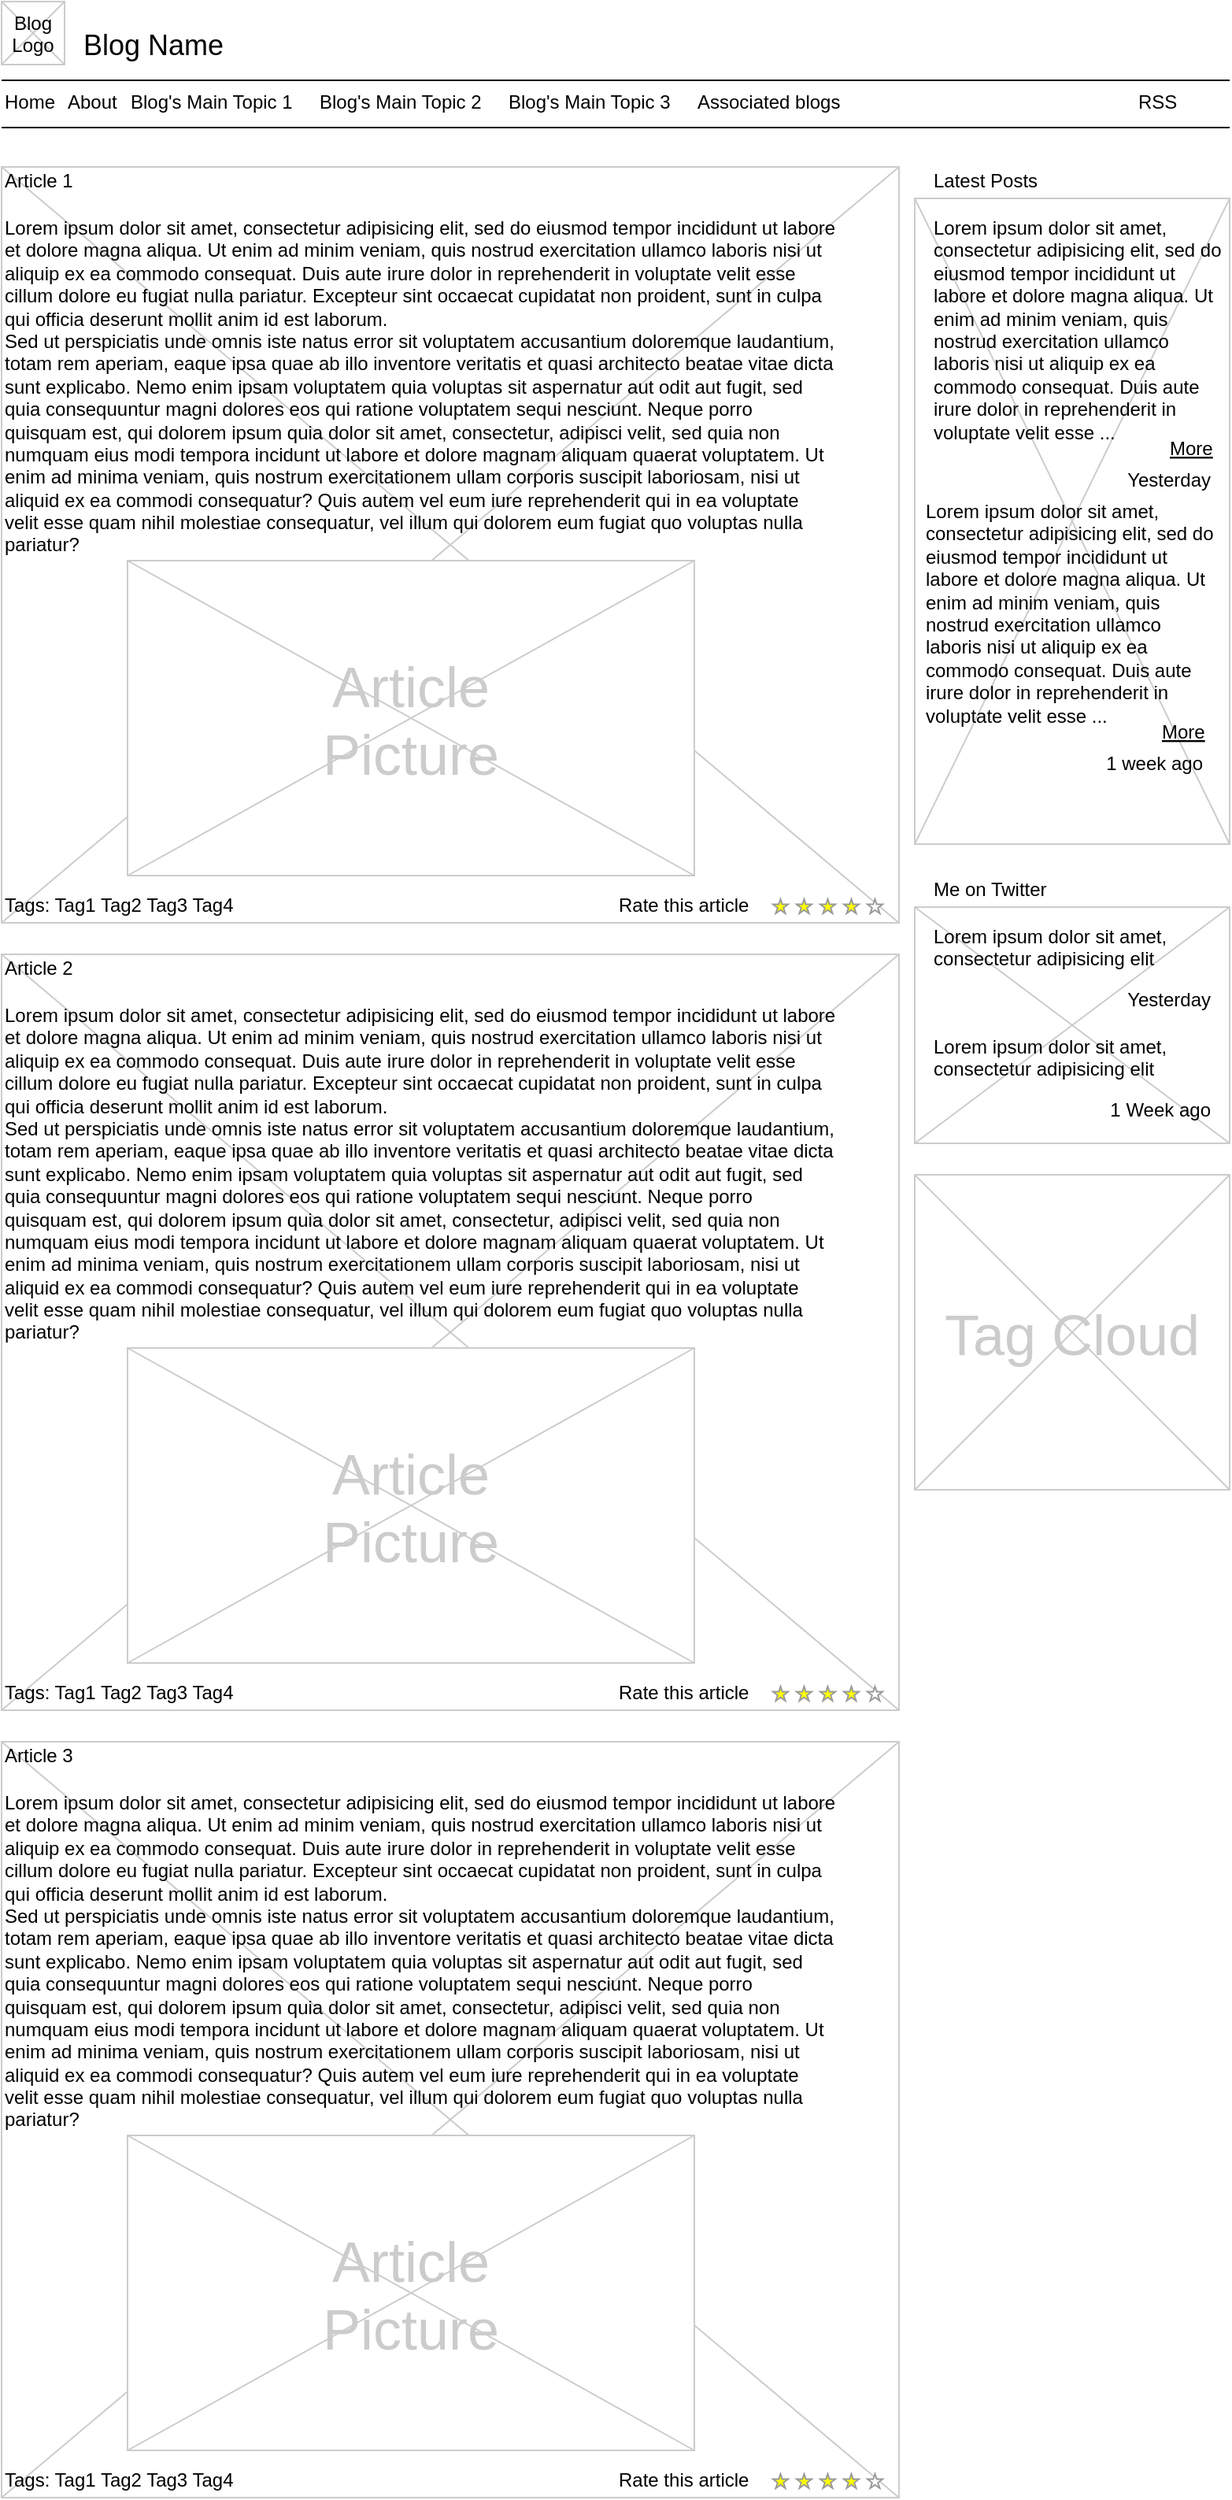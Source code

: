 <mxfile version="14.0.0" type="github" pages="5">
  <diagram name="General" id="f1b7ffb7-ca1e-a977-7cf5-a751b3c06c05">
    <mxGraphModel dx="1422" dy="761" grid="1" gridSize="10" guides="1" tooltips="1" connect="1" arrows="1" fold="1" page="1" pageScale="1" pageWidth="826" pageHeight="1169" background="#ffffff" math="0" shadow="0">
      <root>
        <mxCell id="0" />
        <mxCell id="1" parent="0" />
        <mxCell id="14" value="" style="verticalLabelPosition=bottom;verticalAlign=top;strokeWidth=1;shape=mxgraph.mockup.graphics.iconGrid;strokeColor=#CCCCCC;gridSize=1,1;" parent="1" vertex="1">
          <mxGeometry x="600" y="140" width="200" height="410" as="geometry" />
        </mxCell>
        <mxCell id="13" value="" style="verticalLabelPosition=bottom;verticalAlign=top;strokeWidth=1;shape=mxgraph.mockup.graphics.iconGrid;strokeColor=#CCCCCC;gridSize=1,1;" parent="1" vertex="1">
          <mxGeometry x="20" y="120" width="570" height="480" as="geometry" />
        </mxCell>
        <mxCell id="2" value="Blog Name" style="text;spacingTop=-5;fontSize=18;fontStyle=0" parent="1" vertex="1">
          <mxGeometry x="70" y="30" width="230" height="20" as="geometry" />
        </mxCell>
        <mxCell id="3" value="" style="line;strokeWidth=1" parent="1" vertex="1">
          <mxGeometry x="20" y="60" width="780" height="10" as="geometry" />
        </mxCell>
        <mxCell id="4" value="" style="line;strokeWidth=1" parent="1" vertex="1">
          <mxGeometry x="20" y="90" width="780" height="10" as="geometry" />
        </mxCell>
        <mxCell id="5" value="Home" style="text;spacingTop=-5;" parent="1" vertex="1">
          <mxGeometry x="20" y="70.0" width="30" height="20" as="geometry" />
        </mxCell>
        <mxCell id="6" value="About" style="text;spacingTop=-5;" parent="1" vertex="1">
          <mxGeometry x="60.0" y="70.0" width="30" height="20" as="geometry" />
        </mxCell>
        <mxCell id="7" value="Associated blogs" style="text;spacingTop=-5;" parent="1" vertex="1">
          <mxGeometry x="460.0" y="70" width="30" height="20" as="geometry" />
        </mxCell>
        <mxCell id="8" value="Article 1" style="text;spacingTop=-5;" parent="1" vertex="1">
          <mxGeometry x="20" y="120" width="30" height="20" as="geometry" />
        </mxCell>
        <mxCell id="9" value="Lorem ipsum dolor sit amet, consectetur adipisicing elit, sed do eiusmod tempor incididunt ut labore et dolore magna aliqua. Ut enim ad minim veniam, quis nostrud exercitation ullamco laboris nisi ut aliquip ex ea commodo consequat. Duis aute irure dolor in reprehenderit in voluptate velit esse cillum dolore eu fugiat nulla pariatur. Excepteur sint occaecat cupidatat non proident, sunt in culpa qui officia deserunt mollit anim id est laborum.&#xa;Sed ut perspiciatis unde omnis iste natus error sit voluptatem accusantium doloremque laudantium, totam rem aperiam, eaque ipsa quae ab illo inventore veritatis et quasi architecto beatae vitae dicta sunt explicabo. Nemo enim ipsam voluptatem quia voluptas sit aspernatur aut odit aut fugit, sed quia consequuntur magni dolores eos qui ratione voluptatem sequi nesciunt. Neque porro quisquam est, qui dolorem ipsum quia dolor sit amet, consectetur, adipisci velit, sed quia non numquam eius modi tempora incidunt ut labore et dolore magnam aliquam quaerat voluptatem. Ut enim ad minima veniam, quis nostrum exercitationem ullam corporis suscipit laboriosam, nisi ut aliquid ex ea commodi consequatur? Quis autem vel eum iure reprehenderit qui in ea voluptate velit esse quam nihil molestiae consequatur, vel illum qui dolorem eum fugiat quo voluptas nulla pariatur?" style="text;spacingTop=-5;whiteSpace=wrap;align=left" parent="1" vertex="1">
          <mxGeometry x="20" y="150" width="530" height="250" as="geometry" />
        </mxCell>
        <mxCell id="10" value="Latest Posts" style="text;spacingTop=-5;" parent="1" vertex="1">
          <mxGeometry x="610" y="120" width="30" height="20" as="geometry" />
        </mxCell>
        <mxCell id="11" value="RSS" style="text;spacingTop=-5;" parent="1" vertex="1">
          <mxGeometry x="740" y="70.0" width="30" height="20" as="geometry" />
        </mxCell>
        <mxCell id="12" value="Lorem ipsum dolor sit amet, consectetur adipisicing elit, sed do eiusmod tempor incididunt ut labore et dolore magna aliqua. Ut enim ad minim veniam, quis nostrud exercitation ullamco laboris nisi ut aliquip ex ea commodo consequat. Duis aute irure dolor in reprehenderit in voluptate velit esse ..." style="text;spacingTop=-5;whiteSpace=wrap;align=left" parent="1" vertex="1">
          <mxGeometry x="610" y="150" width="190" height="140" as="geometry" />
        </mxCell>
        <mxCell id="15" value="More" style="text;spacingTop=-5;fontStyle=4" parent="1" vertex="1">
          <mxGeometry x="760" y="290" width="30" height="20" as="geometry" />
        </mxCell>
        <mxCell id="16" value="Yesterday" style="text;spacingTop=-5;fontStyle=0;align=right" parent="1" vertex="1">
          <mxGeometry x="760" y="310" width="30" height="20" as="geometry" />
        </mxCell>
        <mxCell id="17" value="Lorem ipsum dolor sit amet, consectetur adipisicing elit, sed do eiusmod tempor incididunt ut labore et dolore magna aliqua. Ut enim ad minim veniam, quis nostrud exercitation ullamco laboris nisi ut aliquip ex ea commodo consequat. Duis aute irure dolor in reprehenderit in voluptate velit esse ..." style="text;spacingTop=-5;whiteSpace=wrap;align=left" parent="1" vertex="1">
          <mxGeometry x="605" y="330" width="190" height="140" as="geometry" />
        </mxCell>
        <mxCell id="18" value="More" style="text;spacingTop=-5;fontStyle=4" parent="1" vertex="1">
          <mxGeometry x="755" y="470" width="30" height="20" as="geometry" />
        </mxCell>
        <mxCell id="19" value="1 week ago" style="text;spacingTop=-5;fontStyle=0;align=right" parent="1" vertex="1">
          <mxGeometry x="755" y="490" width="30" height="20" as="geometry" />
        </mxCell>
        <mxCell id="20" value="" style="verticalLabelPosition=bottom;verticalAlign=top;strokeWidth=1;shape=mxgraph.mockup.graphics.iconGrid;strokeColor=#CCCCCC;gridSize=1,1;" parent="1" vertex="1">
          <mxGeometry x="20" y="15" width="40" height="40" as="geometry" />
        </mxCell>
        <mxCell id="21" value="Blog &#xa;Logo" style="text;spacingTop=-5;align=center" parent="1" vertex="1">
          <mxGeometry x="20" y="20" width="40" height="40" as="geometry" />
        </mxCell>
        <mxCell id="22" value="Blog&#39;s Main Topic 1" style="text;spacingTop=-5;" parent="1" vertex="1">
          <mxGeometry x="100.0" y="70.0" width="30" height="20" as="geometry" />
        </mxCell>
        <mxCell id="23" value="Blog&#39;s Main Topic 2" style="text;spacingTop=-5;" parent="1" vertex="1">
          <mxGeometry x="220.0" y="70.0" width="30" height="20" as="geometry" />
        </mxCell>
        <mxCell id="24" value="Blog&#39;s Main Topic 3" style="text;spacingTop=-5;" parent="1" vertex="1">
          <mxGeometry x="340" y="70.0" width="30" height="20" as="geometry" />
        </mxCell>
        <mxCell id="25" value="" style="verticalLabelPosition=bottom;verticalAlign=top;strokeWidth=1;shape=mxgraph.mockup.graphics.iconGrid;strokeColor=#CCCCCC;gridSize=1,1;" parent="1" vertex="1">
          <mxGeometry x="100" y="370" width="360" height="200" as="geometry" />
        </mxCell>
        <mxCell id="26" value="Article&#xa;Picture" style="text;spacingTop=-5;align=center;verticalAlign=middle;fontSize=36;fontColor=#CCCCCC" parent="1" vertex="1">
          <mxGeometry x="100" y="370" width="360" height="200" as="geometry" />
        </mxCell>
        <mxCell id="27" value="" style="verticalLabelPosition=bottom;verticalAlign=top;strokeWidth=1;shape=mxgraph.mockup.graphics.iconGrid;strokeColor=#CCCCCC;gridSize=1,1;" parent="1" vertex="1">
          <mxGeometry x="20" y="620" width="570" height="480" as="geometry" />
        </mxCell>
        <mxCell id="28" value="Article 2" style="text;spacingTop=-5;" parent="1" vertex="1">
          <mxGeometry x="20" y="620" width="30" height="20" as="geometry" />
        </mxCell>
        <mxCell id="29" value="Lorem ipsum dolor sit amet, consectetur adipisicing elit, sed do eiusmod tempor incididunt ut labore et dolore magna aliqua. Ut enim ad minim veniam, quis nostrud exercitation ullamco laboris nisi ut aliquip ex ea commodo consequat. Duis aute irure dolor in reprehenderit in voluptate velit esse cillum dolore eu fugiat nulla pariatur. Excepteur sint occaecat cupidatat non proident, sunt in culpa qui officia deserunt mollit anim id est laborum.&#xa;Sed ut perspiciatis unde omnis iste natus error sit voluptatem accusantium doloremque laudantium, totam rem aperiam, eaque ipsa quae ab illo inventore veritatis et quasi architecto beatae vitae dicta sunt explicabo. Nemo enim ipsam voluptatem quia voluptas sit aspernatur aut odit aut fugit, sed quia consequuntur magni dolores eos qui ratione voluptatem sequi nesciunt. Neque porro quisquam est, qui dolorem ipsum quia dolor sit amet, consectetur, adipisci velit, sed quia non numquam eius modi tempora incidunt ut labore et dolore magnam aliquam quaerat voluptatem. Ut enim ad minima veniam, quis nostrum exercitationem ullam corporis suscipit laboriosam, nisi ut aliquid ex ea commodi consequatur? Quis autem vel eum iure reprehenderit qui in ea voluptate velit esse quam nihil molestiae consequatur, vel illum qui dolorem eum fugiat quo voluptas nulla pariatur?" style="text;spacingTop=-5;whiteSpace=wrap;align=left" parent="1" vertex="1">
          <mxGeometry x="20" y="650" width="530" height="250" as="geometry" />
        </mxCell>
        <mxCell id="30" value="" style="verticalLabelPosition=bottom;verticalAlign=top;strokeWidth=1;shape=mxgraph.mockup.graphics.iconGrid;strokeColor=#CCCCCC;gridSize=1,1;" parent="1" vertex="1">
          <mxGeometry x="100" y="870" width="360" height="200" as="geometry" />
        </mxCell>
        <mxCell id="31" value="Article&#xa;Picture" style="text;spacingTop=-5;align=center;verticalAlign=middle;fontSize=36;fontColor=#CCCCCC" parent="1" vertex="1">
          <mxGeometry x="100" y="870" width="360" height="200" as="geometry" />
        </mxCell>
        <mxCell id="32" value="" style="verticalLabelPosition=bottom;verticalAlign=top;strokeWidth=1;shape=mxgraph.mockup.graphics.iconGrid;strokeColor=#CCCCCC;gridSize=1,1;" parent="1" vertex="1">
          <mxGeometry x="20" y="1120" width="570" height="480" as="geometry" />
        </mxCell>
        <mxCell id="33" value="Article 3" style="text;spacingTop=-5;" parent="1" vertex="1">
          <mxGeometry x="20" y="1120" width="30" height="20" as="geometry" />
        </mxCell>
        <mxCell id="34" value="Lorem ipsum dolor sit amet, consectetur adipisicing elit, sed do eiusmod tempor incididunt ut labore et dolore magna aliqua. Ut enim ad minim veniam, quis nostrud exercitation ullamco laboris nisi ut aliquip ex ea commodo consequat. Duis aute irure dolor in reprehenderit in voluptate velit esse cillum dolore eu fugiat nulla pariatur. Excepteur sint occaecat cupidatat non proident, sunt in culpa qui officia deserunt mollit anim id est laborum.&#xa;Sed ut perspiciatis unde omnis iste natus error sit voluptatem accusantium doloremque laudantium, totam rem aperiam, eaque ipsa quae ab illo inventore veritatis et quasi architecto beatae vitae dicta sunt explicabo. Nemo enim ipsam voluptatem quia voluptas sit aspernatur aut odit aut fugit, sed quia consequuntur magni dolores eos qui ratione voluptatem sequi nesciunt. Neque porro quisquam est, qui dolorem ipsum quia dolor sit amet, consectetur, adipisci velit, sed quia non numquam eius modi tempora incidunt ut labore et dolore magnam aliquam quaerat voluptatem. Ut enim ad minima veniam, quis nostrum exercitationem ullam corporis suscipit laboriosam, nisi ut aliquid ex ea commodi consequatur? Quis autem vel eum iure reprehenderit qui in ea voluptate velit esse quam nihil molestiae consequatur, vel illum qui dolorem eum fugiat quo voluptas nulla pariatur?" style="text;spacingTop=-5;whiteSpace=wrap;align=left" parent="1" vertex="1">
          <mxGeometry x="20" y="1150" width="530" height="250" as="geometry" />
        </mxCell>
        <mxCell id="35" value="" style="verticalLabelPosition=bottom;verticalAlign=top;strokeWidth=1;shape=mxgraph.mockup.graphics.iconGrid;strokeColor=#CCCCCC;gridSize=1,1;" parent="1" vertex="1">
          <mxGeometry x="100" y="1370" width="360" height="200" as="geometry" />
        </mxCell>
        <mxCell id="36" value="Article&#xa;Picture" style="text;spacingTop=-5;align=center;verticalAlign=middle;fontSize=36;fontColor=#CCCCCC" parent="1" vertex="1">
          <mxGeometry x="100" y="1370" width="360" height="200" as="geometry" />
        </mxCell>
        <mxCell id="37" value="" style="verticalLabelPosition=bottom;verticalAlign=top;strokeWidth=1;shape=mxgraph.mockup.misc.rating;strokeColor=#999999;fillColor=#ffff00;emptyFillColor=#ffffff;grade=4;ratingScale=5;ratingStyle=star;" parent="1" vertex="1">
          <mxGeometry x="510.0" y="585.0" width="77.5" height="10" as="geometry" />
        </mxCell>
        <mxCell id="38" value="Rate this article" style="text;spacingTop=-5;" parent="1" vertex="1">
          <mxGeometry x="410.0" y="580.0" width="30" height="20" as="geometry" />
        </mxCell>
        <mxCell id="41" value="" style="verticalLabelPosition=bottom;verticalAlign=top;strokeWidth=1;shape=mxgraph.mockup.misc.rating;strokeColor=#999999;fillColor=#ffff00;emptyFillColor=#ffffff;grade=4;ratingScale=5;ratingStyle=star;" parent="1" vertex="1">
          <mxGeometry x="510.0" y="1085" width="77.5" height="10" as="geometry" />
        </mxCell>
        <mxCell id="42" value="Rate this article" style="text;spacingTop=-5;" parent="1" vertex="1">
          <mxGeometry x="410.0" y="1080" width="30" height="20" as="geometry" />
        </mxCell>
        <mxCell id="43" value="" style="verticalLabelPosition=bottom;verticalAlign=top;strokeWidth=1;shape=mxgraph.mockup.misc.rating;strokeColor=#999999;fillColor=#ffff00;emptyFillColor=#ffffff;grade=4;ratingScale=5;ratingStyle=star;" parent="1" vertex="1">
          <mxGeometry x="510.0" y="1585.0" width="77.5" height="10" as="geometry" />
        </mxCell>
        <mxCell id="44" value="Rate this article" style="text;spacingTop=-5;" parent="1" vertex="1">
          <mxGeometry x="410.0" y="1580.0" width="30" height="20" as="geometry" />
        </mxCell>
        <mxCell id="47" value="Tags: Tag1 Tag2 Tag3 Tag4" style="text;spacingTop=-5;" parent="1" vertex="1">
          <mxGeometry x="20" y="580.0" width="210" height="20" as="geometry" />
        </mxCell>
        <mxCell id="48" value="Tags: Tag1 Tag2 Tag3 Tag4" style="text;spacingTop=-5;" parent="1" vertex="1">
          <mxGeometry x="20" y="1080" width="210" height="20" as="geometry" />
        </mxCell>
        <mxCell id="49" value="Tags: Tag1 Tag2 Tag3 Tag4" style="text;spacingTop=-5;" parent="1" vertex="1">
          <mxGeometry x="20" y="1580.0" width="210" height="20" as="geometry" />
        </mxCell>
        <mxCell id="50" value="" style="verticalLabelPosition=bottom;verticalAlign=top;strokeWidth=1;shape=mxgraph.mockup.graphics.iconGrid;strokeColor=#CCCCCC;gridSize=1,1;" parent="1" vertex="1">
          <mxGeometry x="600" y="590" width="200" height="150" as="geometry" />
        </mxCell>
        <mxCell id="51" value="Me on Twitter" style="text;spacingTop=-5;" parent="1" vertex="1">
          <mxGeometry x="610" y="570" width="30" height="20" as="geometry" />
        </mxCell>
        <mxCell id="52" value="Lorem ipsum dolor sit amet, consectetur adipisicing elit" style="text;spacingTop=-5;whiteSpace=wrap;align=left" parent="1" vertex="1">
          <mxGeometry x="610" y="600" width="190" height="40" as="geometry" />
        </mxCell>
        <mxCell id="54" value="Yesterday" style="text;spacingTop=-5;fontStyle=0;align=right" parent="1" vertex="1">
          <mxGeometry x="760" y="640" width="30" height="20" as="geometry" />
        </mxCell>
        <mxCell id="58" value="" style="verticalLabelPosition=bottom;verticalAlign=top;strokeWidth=1;shape=mxgraph.mockup.graphics.iconGrid;strokeColor=#CCCCCC;gridSize=1,1;" parent="1" vertex="1">
          <mxGeometry x="600" y="760" width="200" height="200" as="geometry" />
        </mxCell>
        <mxCell id="59" value="Tag Cloud" style="text;spacingTop=-5;align=center;verticalAlign=middle;fontSize=36;fontColor=#CCCCCC" parent="1" vertex="1">
          <mxGeometry x="600" y="760" width="200" height="200" as="geometry" />
        </mxCell>
        <mxCell id="60" value="Lorem ipsum dolor sit amet, consectetur adipisicing elit" style="text;spacingTop=-5;whiteSpace=wrap;align=left" parent="1" vertex="1">
          <mxGeometry x="610" y="670" width="190" height="40" as="geometry" />
        </mxCell>
        <mxCell id="61" value="1 Week ago" style="text;spacingTop=-5;fontStyle=0;align=right" parent="1" vertex="1">
          <mxGeometry x="760" y="710" width="30" height="20" as="geometry" />
        </mxCell>
      </root>
    </mxGraphModel>
  </diagram>
  <diagram id="sHMhRaZuMe2PTXNjNCH-" name="Login">
    <mxGraphModel dx="1422" dy="761" grid="1" gridSize="10" guides="1" tooltips="1" connect="1" arrows="1" fold="1" page="1" pageScale="1" pageWidth="1100" pageHeight="850" math="0" shadow="0">
      <root>
        <mxCell id="W66Et58JhlUbqkik4U2i-0" />
        <mxCell id="W66Et58JhlUbqkik4U2i-1" parent="W66Et58JhlUbqkik4U2i-0" />
        <mxCell id="W66Et58JhlUbqkik4U2i-2" value="Login" style="strokeWidth=1;shadow=0;dashed=0;align=center;html=1;shape=mxgraph.mockup.containers.window;align=left;verticalAlign=top;spacingLeft=8;strokeColor2=#008cff;strokeColor3=#c4c4c4;fontColor=#666666;mainText=;fontSize=17;labelBackgroundColor=none;" vertex="1" parent="W66Et58JhlUbqkik4U2i-1">
          <mxGeometry x="270" y="200" width="550" height="440" as="geometry" />
        </mxCell>
        <mxCell id="W66Et58JhlUbqkik4U2i-3" value="" style="strokeWidth=1;shadow=0;dashed=0;align=center;html=1;shape=mxgraph.mockup.forms.rrect;rSize=0;strokeColor=#999999;fillColor=#ffffff;" vertex="1" parent="W66Et58JhlUbqkik4U2i-1">
          <mxGeometry x="450" y="275" width="200" height="300" as="geometry" />
        </mxCell>
        <mxCell id="W66Et58JhlUbqkik4U2i-4" value="Sign In" style="strokeWidth=1;shadow=0;dashed=0;align=center;html=1;shape=mxgraph.mockup.forms.anchor;fontSize=12;fontColor=#666666;align=left;resizeWidth=1;spacingLeft=0;" vertex="1" parent="W66Et58JhlUbqkik4U2i-3">
          <mxGeometry width="100" height="20" relative="1" as="geometry">
            <mxPoint x="10" y="10" as="offset" />
          </mxGeometry>
        </mxCell>
        <mxCell id="W66Et58JhlUbqkik4U2i-5" value="" style="shape=line;strokeColor=#ddeeff;strokeWidth=2;html=1;resizeWidth=1;" vertex="1" parent="W66Et58JhlUbqkik4U2i-3">
          <mxGeometry width="180" height="10" relative="1" as="geometry">
            <mxPoint x="10" y="30" as="offset" />
          </mxGeometry>
        </mxCell>
        <mxCell id="W66Et58JhlUbqkik4U2i-6" value="User Name:" style="strokeWidth=1;shadow=0;dashed=0;align=center;html=1;shape=mxgraph.mockup.forms.anchor;fontSize=12;fontColor=#666666;align=left;resizeWidth=1;spacingLeft=0;" vertex="1" parent="W66Et58JhlUbqkik4U2i-3">
          <mxGeometry width="100" height="20" relative="1" as="geometry">
            <mxPoint x="10" y="40" as="offset" />
          </mxGeometry>
        </mxCell>
        <mxCell id="W66Et58JhlUbqkik4U2i-7" value="johndoe" style="strokeWidth=1;shadow=0;dashed=0;align=center;html=1;shape=mxgraph.mockup.forms.rrect;rSize=0;strokeColor=#999999;fontColor=#666666;align=left;spacingLeft=5;resizeWidth=1;" vertex="1" parent="W66Et58JhlUbqkik4U2i-3">
          <mxGeometry width="150" height="25" relative="1" as="geometry">
            <mxPoint x="10" y="60" as="offset" />
          </mxGeometry>
        </mxCell>
        <mxCell id="W66Et58JhlUbqkik4U2i-8" value="Password:" style="strokeWidth=1;shadow=0;dashed=0;align=center;html=1;shape=mxgraph.mockup.forms.anchor;fontSize=12;fontColor=#666666;align=left;resizeWidth=1;spacingLeft=0;" vertex="1" parent="W66Et58JhlUbqkik4U2i-3">
          <mxGeometry width="100" height="20" relative="1" as="geometry">
            <mxPoint x="10" y="95" as="offset" />
          </mxGeometry>
        </mxCell>
        <mxCell id="W66Et58JhlUbqkik4U2i-9" value="********" style="strokeWidth=1;shadow=0;dashed=0;align=center;html=1;shape=mxgraph.mockup.forms.rrect;rSize=0;strokeColor=#999999;fontColor=#666666;align=left;spacingLeft=5;resizeWidth=1;" vertex="1" parent="W66Et58JhlUbqkik4U2i-3">
          <mxGeometry width="150" height="25" relative="1" as="geometry">
            <mxPoint x="10" y="115" as="offset" />
          </mxGeometry>
        </mxCell>
        <mxCell id="W66Et58JhlUbqkik4U2i-10" value="SIGN IN" style="strokeWidth=1;shadow=0;dashed=0;align=center;html=1;shape=mxgraph.mockup.forms.rrect;rSize=5;strokeColor=none;fontColor=#ffffff;fillColor=#66bbff;fontSize=16;fontStyle=1;" vertex="1" parent="W66Et58JhlUbqkik4U2i-3">
          <mxGeometry y="1" width="80" height="30" relative="1" as="geometry">
            <mxPoint x="20" y="-150" as="offset" />
          </mxGeometry>
        </mxCell>
        <mxCell id="W66Et58JhlUbqkik4U2i-11" value="Forgot Password?" style="strokeWidth=1;shadow=0;dashed=0;align=center;html=1;shape=mxgraph.mockup.forms.anchor;fontSize=12;fontColor=#9999ff;align=left;spacingLeft=0;fontStyle=4;resizeWidth=1;" vertex="1" parent="W66Et58JhlUbqkik4U2i-3">
          <mxGeometry y="1" width="150" height="20" relative="1" as="geometry">
            <mxPoint x="10" y="-110" as="offset" />
          </mxGeometry>
        </mxCell>
        <mxCell id="W66Et58JhlUbqkik4U2i-12" value="" style="shape=line;strokeColor=#ddeeff;strokeWidth=2;html=1;resizeWidth=1;" vertex="1" parent="W66Et58JhlUbqkik4U2i-3">
          <mxGeometry y="1" width="180" height="10" relative="1" as="geometry">
            <mxPoint x="10" y="-90" as="offset" />
          </mxGeometry>
        </mxCell>
        <mxCell id="W66Et58JhlUbqkik4U2i-13" value="New User" style="strokeWidth=1;shadow=0;dashed=0;align=center;html=1;shape=mxgraph.mockup.forms.anchor;fontSize=12;fontColor=#666666;align=left;spacingLeft=0;resizeWidth=1;" vertex="1" parent="W66Et58JhlUbqkik4U2i-3">
          <mxGeometry y="1" width="150" height="20" relative="1" as="geometry">
            <mxPoint x="10" y="-70" as="offset" />
          </mxGeometry>
        </mxCell>
        <mxCell id="W66Et58JhlUbqkik4U2i-14" value="SIGN UP" style="strokeWidth=1;shadow=0;dashed=0;align=center;html=1;shape=mxgraph.mockup.forms.rrect;rSize=5;strokeColor=none;fontColor=#ffffff;fillColor=#66bbff;fontSize=16;fontStyle=1;" vertex="1" parent="W66Et58JhlUbqkik4U2i-3">
          <mxGeometry y="1" width="80" height="30" relative="1" as="geometry">
            <mxPoint x="20" y="-50" as="offset" />
          </mxGeometry>
        </mxCell>
      </root>
    </mxGraphModel>
  </diagram>
  <diagram id="_82ysogssmFcVFRpUiRG" name="Menu">
    <mxGraphModel dx="2031" dy="1087" grid="1" gridSize="10" guides="1" tooltips="1" connect="1" arrows="1" fold="1" page="1" pageScale="1" pageWidth="850" pageHeight="1100" math="0" shadow="0">
      <root>
        <mxCell id="S-d7XXDx1svY5DcgzMVY-0" />
        <mxCell id="S-d7XXDx1svY5DcgzMVY-1" parent="S-d7XXDx1svY5DcgzMVY-0" />
        <mxCell id="eeBweOvzlbVDFYczEJ34-0" value="" style="verticalLabelPosition=bottom;shadow=0;dashed=0;align=center;html=1;verticalAlign=top;strokeWidth=1;shape=mxgraph.mockup.markup.line;strokeColor=#999999;" vertex="1" parent="S-d7XXDx1svY5DcgzMVY-1">
          <mxGeometry y="30" width="850" height="20" as="geometry" />
        </mxCell>
        <mxCell id="eeBweOvzlbVDFYczEJ34-1" value="" style="verticalLabelPosition=bottom;shadow=0;dashed=0;align=center;html=1;verticalAlign=top;strokeWidth=1;shape=mxgraph.mockup.markup.line;strokeColor=#999999;" vertex="1" parent="S-d7XXDx1svY5DcgzMVY-1">
          <mxGeometry y="70" width="850" height="20" as="geometry" />
        </mxCell>
        <mxCell id="eeBweOvzlbVDFYczEJ34-3" value="Movies" style="shape=rectangle;strokeColor=none;fillColor=none;linkText=;fontSize=17;fontColor=#0000ff;fontStyle=0;html=1;align=center;" vertex="1" parent="S-d7XXDx1svY5DcgzMVY-1">
          <mxGeometry x="50" y="44" width="90" height="30" as="geometry" />
        </mxCell>
        <mxCell id="eeBweOvzlbVDFYczEJ34-4" value="Login" style="shape=rectangle;strokeColor=none;fillColor=none;linkText=;fontSize=17;fontColor=#0000ff;fontStyle=0;html=1;align=center;" vertex="1" parent="S-d7XXDx1svY5DcgzMVY-1">
          <mxGeometry x="730" y="44" width="90" height="30" as="geometry" />
        </mxCell>
        <mxCell id="eeBweOvzlbVDFYczEJ34-5" value="Sign Up" style="shape=rectangle;strokeColor=none;fillColor=none;linkText=;fontSize=17;fontColor=#0000ff;fontStyle=0;html=1;align=center;" vertex="1" parent="S-d7XXDx1svY5DcgzMVY-1">
          <mxGeometry x="650" y="44" width="90" height="30" as="geometry" />
        </mxCell>
        <mxCell id="eeBweOvzlbVDFYczEJ34-6" value="Create&lt;br&gt;Movies" style="strokeWidth=1;shadow=0;dashed=0;align=center;html=1;shape=mxgraph.mockup.buttons.button;strokeColor=#666666;fontColor=#ffffff;mainText=;buttonStyle=round;fontSize=17;fontStyle=1;fillColor=#008cff;whiteSpace=wrap;" vertex="1" parent="S-d7XXDx1svY5DcgzMVY-1">
          <mxGeometry x="100" y="350" width="150" height="130" as="geometry" />
        </mxCell>
        <mxCell id="eeBweOvzlbVDFYczEJ34-7" value="Search &lt;br&gt;Movies" style="strokeWidth=1;shadow=0;dashed=0;align=center;html=1;shape=mxgraph.mockup.buttons.button;strokeColor=#666666;fontColor=#ffffff;mainText=;buttonStyle=round;fontSize=17;fontStyle=1;fillColor=#008cff;whiteSpace=wrap;" vertex="1" parent="S-d7XXDx1svY5DcgzMVY-1">
          <mxGeometry x="364" y="350" width="150" height="130" as="geometry" />
        </mxCell>
        <mxCell id="eeBweOvzlbVDFYczEJ34-8" value="Edit&lt;br&gt;User" style="strokeWidth=1;shadow=0;dashed=0;align=center;html=1;shape=mxgraph.mockup.buttons.button;strokeColor=#666666;fontColor=#ffffff;mainText=;buttonStyle=round;fontSize=17;fontStyle=1;fillColor=#008cff;whiteSpace=wrap;" vertex="1" parent="S-d7XXDx1svY5DcgzMVY-1">
          <mxGeometry x="600" y="350" width="150" height="130" as="geometry" />
        </mxCell>
        <mxCell id="eeBweOvzlbVDFYczEJ34-11" value="Movies" style="text;html=1;strokeColor=none;fillColor=none;align=center;verticalAlign=middle;whiteSpace=wrap;rounded=0;strokeWidth=3;fontSize=39;" vertex="1" parent="S-d7XXDx1svY5DcgzMVY-1">
          <mxGeometry x="355" y="190" width="140" height="60" as="geometry" />
        </mxCell>
      </root>
    </mxGraphModel>
  </diagram>
  <diagram id="3vChpRcUDaJVOzKZNSLh" name="Create Movie">
    <mxGraphModel dx="2370" dy="1268" grid="1" gridSize="10" guides="1" tooltips="1" connect="1" arrows="1" fold="1" page="1" pageScale="1" pageWidth="850" pageHeight="1100" math="0" shadow="0">
      <root>
        <mxCell id="7JHKykV7XnviLONLtlIL-0" />
        <mxCell id="7JHKykV7XnviLONLtlIL-1" parent="7JHKykV7XnviLONLtlIL-0" />
        <mxCell id="NYDI6tP_enoKtF7lThm7-0" value="" style="verticalLabelPosition=bottom;shadow=0;dashed=0;align=center;html=1;verticalAlign=top;strokeWidth=1;shape=mxgraph.mockup.markup.line;strokeColor=#999999;" vertex="1" parent="7JHKykV7XnviLONLtlIL-1">
          <mxGeometry y="30" width="850" height="20" as="geometry" />
        </mxCell>
        <mxCell id="NYDI6tP_enoKtF7lThm7-1" value="" style="verticalLabelPosition=bottom;shadow=0;dashed=0;align=center;html=1;verticalAlign=top;strokeWidth=1;shape=mxgraph.mockup.markup.line;strokeColor=#999999;" vertex="1" parent="7JHKykV7XnviLONLtlIL-1">
          <mxGeometry y="70" width="850" height="20" as="geometry" />
        </mxCell>
        <mxCell id="NYDI6tP_enoKtF7lThm7-2" value="Movies" style="shape=rectangle;strokeColor=none;fillColor=none;linkText=;fontSize=17;fontColor=#0000ff;fontStyle=0;html=1;align=center;" vertex="1" parent="7JHKykV7XnviLONLtlIL-1">
          <mxGeometry x="50" y="44" width="90" height="30" as="geometry" />
        </mxCell>
        <mxCell id="NYDI6tP_enoKtF7lThm7-3" value="Login" style="shape=rectangle;strokeColor=none;fillColor=none;linkText=;fontSize=17;fontColor=#0000ff;fontStyle=0;html=1;align=center;" vertex="1" parent="7JHKykV7XnviLONLtlIL-1">
          <mxGeometry x="730" y="44" width="90" height="30" as="geometry" />
        </mxCell>
        <mxCell id="NYDI6tP_enoKtF7lThm7-4" value="Sign Up" style="shape=rectangle;strokeColor=none;fillColor=none;linkText=;fontSize=17;fontColor=#0000ff;fontStyle=0;html=1;align=center;" vertex="1" parent="7JHKykV7XnviLONLtlIL-1">
          <mxGeometry x="650" y="44" width="90" height="30" as="geometry" />
        </mxCell>
        <mxCell id="gMW1lZnmilvYMl_XqyjM-0" value="" style="strokeWidth=1;shadow=0;dashed=0;align=center;html=1;shape=mxgraph.mockup.forms.rrect;rSize=0;strokeColor=#999999;fillColor=#ffffff;fontSize=39;" vertex="1" parent="7JHKykV7XnviLONLtlIL-1">
          <mxGeometry x="200" y="280" width="450" height="419.33" as="geometry" />
        </mxCell>
        <mxCell id="gMW1lZnmilvYMl_XqyjM-3" value="Name:" style="strokeWidth=1;shadow=0;dashed=0;align=center;html=1;shape=mxgraph.mockup.forms.anchor;fontSize=12;fontColor=#666666;align=left;resizeWidth=1;spacingLeft=0;" vertex="1" parent="gMW1lZnmilvYMl_XqyjM-0">
          <mxGeometry width="225.0" height="20" relative="1" as="geometry">
            <mxPoint x="120" y="90" as="offset" />
          </mxGeometry>
        </mxCell>
        <mxCell id="gMW1lZnmilvYMl_XqyjM-4" value="johndoe" style="strokeWidth=1;shadow=0;dashed=0;align=center;html=1;shape=mxgraph.mockup.forms.rrect;rSize=0;strokeColor=#999999;fontColor=#666666;align=left;spacingLeft=5;resizeWidth=1;" vertex="1" parent="gMW1lZnmilvYMl_XqyjM-0">
          <mxGeometry width="210" height="25" relative="1" as="geometry">
            <mxPoint x="120" y="110" as="offset" />
          </mxGeometry>
        </mxCell>
        <mxCell id="gMW1lZnmilvYMl_XqyjM-5" value="Language" style="strokeWidth=1;shadow=0;dashed=0;align=center;html=1;shape=mxgraph.mockup.forms.anchor;fontSize=12;fontColor=#666666;align=left;resizeWidth=1;spacingLeft=0;" vertex="1" parent="gMW1lZnmilvYMl_XqyjM-0">
          <mxGeometry width="225" height="20" relative="1" as="geometry">
            <mxPoint x="120" y="145" as="offset" />
          </mxGeometry>
        </mxCell>
        <mxCell id="gMW1lZnmilvYMl_XqyjM-6" value="" style="strokeWidth=1;shadow=0;dashed=0;align=center;html=1;shape=mxgraph.mockup.forms.rrect;rSize=0;strokeColor=#999999;fontColor=#666666;align=left;spacingLeft=5;resizeWidth=1;" vertex="1" parent="gMW1lZnmilvYMl_XqyjM-0">
          <mxGeometry width="210" height="25" relative="1" as="geometry">
            <mxPoint x="120" y="165" as="offset" />
          </mxGeometry>
        </mxCell>
        <mxCell id="gMW1lZnmilvYMl_XqyjM-12" value="Genres" style="strokeWidth=1;shadow=0;dashed=0;align=center;html=1;shape=mxgraph.mockup.forms.comboBox;strokeColor=#999999;fillColor=#ddeeff;align=left;fillColor2=#aaddff;mainText=;fontColor=#666666;fontSize=13;spacingLeft=3;" vertex="1" parent="gMW1lZnmilvYMl_XqyjM-0">
          <mxGeometry x="120" y="213.997" width="210" height="26.109" as="geometry" />
        </mxCell>
        <mxCell id="myAdjyppX7YnGYeNHEGY-0" value="Create" style="strokeWidth=1;shadow=0;dashed=0;align=center;html=1;shape=mxgraph.mockup.buttons.button;strokeColor=#666666;fontColor=#ffffff;mainText=;buttonStyle=round;fontSize=17;fontStyle=1;fillColor=#008cff;whiteSpace=wrap;" vertex="1" parent="gMW1lZnmilvYMl_XqyjM-0">
          <mxGeometry x="150" y="280" width="150" height="50" as="geometry" />
        </mxCell>
        <mxCell id="gMW1lZnmilvYMl_XqyjM-13" value="Create Movie" style="text;strokeColor=none;fillColor=none;html=1;fontSize=24;fontStyle=1;verticalAlign=middle;align=center;" vertex="1" parent="7JHKykV7XnviLONLtlIL-1">
          <mxGeometry x="360" y="170.003" width="100" height="70.667" as="geometry" />
        </mxCell>
      </root>
    </mxGraphModel>
  </diagram>
  <diagram name="Copy of Create Movie" id="0EPSjNi30GMfokN5aftO">
    <mxGraphModel dx="2844" dy="1522" grid="1" gridSize="10" guides="1" tooltips="1" connect="1" arrows="1" fold="1" page="1" pageScale="1" pageWidth="850" pageHeight="1100" math="0" shadow="0">
      <root>
        <mxCell id="8IMtksWJunkmSu1FN02Z-0" />
        <mxCell id="8IMtksWJunkmSu1FN02Z-1" parent="8IMtksWJunkmSu1FN02Z-0" />
        <mxCell id="8IMtksWJunkmSu1FN02Z-2" value="" style="verticalLabelPosition=bottom;shadow=0;dashed=0;align=center;html=1;verticalAlign=top;strokeWidth=1;shape=mxgraph.mockup.markup.line;strokeColor=#999999;" vertex="1" parent="8IMtksWJunkmSu1FN02Z-1">
          <mxGeometry y="30" width="850" height="20" as="geometry" />
        </mxCell>
        <mxCell id="8IMtksWJunkmSu1FN02Z-3" value="" style="verticalLabelPosition=bottom;shadow=0;dashed=0;align=center;html=1;verticalAlign=top;strokeWidth=1;shape=mxgraph.mockup.markup.line;strokeColor=#999999;" vertex="1" parent="8IMtksWJunkmSu1FN02Z-1">
          <mxGeometry y="70" width="850" height="20" as="geometry" />
        </mxCell>
        <mxCell id="8IMtksWJunkmSu1FN02Z-4" value="Movies" style="shape=rectangle;strokeColor=none;fillColor=none;linkText=;fontSize=17;fontColor=#0000ff;fontStyle=0;html=1;align=center;" vertex="1" parent="8IMtksWJunkmSu1FN02Z-1">
          <mxGeometry x="50" y="44" width="90" height="30" as="geometry" />
        </mxCell>
        <mxCell id="8IMtksWJunkmSu1FN02Z-5" value="Login" style="shape=rectangle;strokeColor=none;fillColor=none;linkText=;fontSize=17;fontColor=#0000ff;fontStyle=0;html=1;align=center;" vertex="1" parent="8IMtksWJunkmSu1FN02Z-1">
          <mxGeometry x="730" y="44" width="90" height="30" as="geometry" />
        </mxCell>
        <mxCell id="8IMtksWJunkmSu1FN02Z-6" value="Sign Up" style="shape=rectangle;strokeColor=none;fillColor=none;linkText=;fontSize=17;fontColor=#0000ff;fontStyle=0;html=1;align=center;" vertex="1" parent="8IMtksWJunkmSu1FN02Z-1">
          <mxGeometry x="650" y="44" width="90" height="30" as="geometry" />
        </mxCell>
        <mxCell id="8IMtksWJunkmSu1FN02Z-7" value="" style="strokeWidth=1;shadow=0;dashed=0;align=center;html=1;shape=mxgraph.mockup.forms.rrect;rSize=0;strokeColor=#999999;fillColor=#ffffff;fontSize=39;" vertex="1" parent="8IMtksWJunkmSu1FN02Z-1">
          <mxGeometry x="200" y="280" width="450" height="419.33" as="geometry" />
        </mxCell>
        <mxCell id="8IMtksWJunkmSu1FN02Z-8" value="Name:" style="strokeWidth=1;shadow=0;dashed=0;align=center;html=1;shape=mxgraph.mockup.forms.anchor;fontSize=12;fontColor=#666666;align=left;resizeWidth=1;spacingLeft=0;" vertex="1" parent="8IMtksWJunkmSu1FN02Z-7">
          <mxGeometry width="225.0" height="20" relative="1" as="geometry">
            <mxPoint x="120" y="120" as="offset" />
          </mxGeometry>
        </mxCell>
        <mxCell id="8IMtksWJunkmSu1FN02Z-9" value="johndoe" style="strokeWidth=1;shadow=0;dashed=0;align=center;html=1;shape=mxgraph.mockup.forms.rrect;rSize=0;strokeColor=#999999;fontColor=#666666;align=left;spacingLeft=5;resizeWidth=1;" vertex="1" parent="8IMtksWJunkmSu1FN02Z-7">
          <mxGeometry width="210" height="25" relative="1" as="geometry">
            <mxPoint x="120" y="140" as="offset" />
          </mxGeometry>
        </mxCell>
        <mxCell id="8IMtksWJunkmSu1FN02Z-10" value="Language" style="strokeWidth=1;shadow=0;dashed=0;align=center;html=1;shape=mxgraph.mockup.forms.anchor;fontSize=12;fontColor=#666666;align=left;resizeWidth=1;spacingLeft=0;" vertex="1" parent="8IMtksWJunkmSu1FN02Z-7">
          <mxGeometry width="225" height="20" relative="1" as="geometry">
            <mxPoint x="120" y="175" as="offset" />
          </mxGeometry>
        </mxCell>
        <mxCell id="8IMtksWJunkmSu1FN02Z-11" value="" style="strokeWidth=1;shadow=0;dashed=0;align=center;html=1;shape=mxgraph.mockup.forms.rrect;rSize=0;strokeColor=#999999;fontColor=#666666;align=left;spacingLeft=5;resizeWidth=1;" vertex="1" parent="8IMtksWJunkmSu1FN02Z-7">
          <mxGeometry width="210" height="25" relative="1" as="geometry">
            <mxPoint x="120" y="195" as="offset" />
          </mxGeometry>
        </mxCell>
        <mxCell id="8IMtksWJunkmSu1FN02Z-12" value="Genres" style="strokeWidth=1;shadow=0;dashed=0;align=center;html=1;shape=mxgraph.mockup.forms.comboBox;strokeColor=#999999;fillColor=#ddeeff;align=left;fillColor2=#aaddff;mainText=;fontColor=#666666;fontSize=13;spacingLeft=3;" vertex="1" parent="8IMtksWJunkmSu1FN02Z-7">
          <mxGeometry x="120" y="243.997" width="210" height="26.109" as="geometry" />
        </mxCell>
        <mxCell id="8IMtksWJunkmSu1FN02Z-13" value="Create Movie" style="text;strokeColor=none;fillColor=none;html=1;fontSize=24;fontStyle=1;verticalAlign=middle;align=center;" vertex="1" parent="8IMtksWJunkmSu1FN02Z-1">
          <mxGeometry x="360" y="170.003" width="100" height="70.667" as="geometry" />
        </mxCell>
      </root>
    </mxGraphModel>
  </diagram>
</mxfile>
